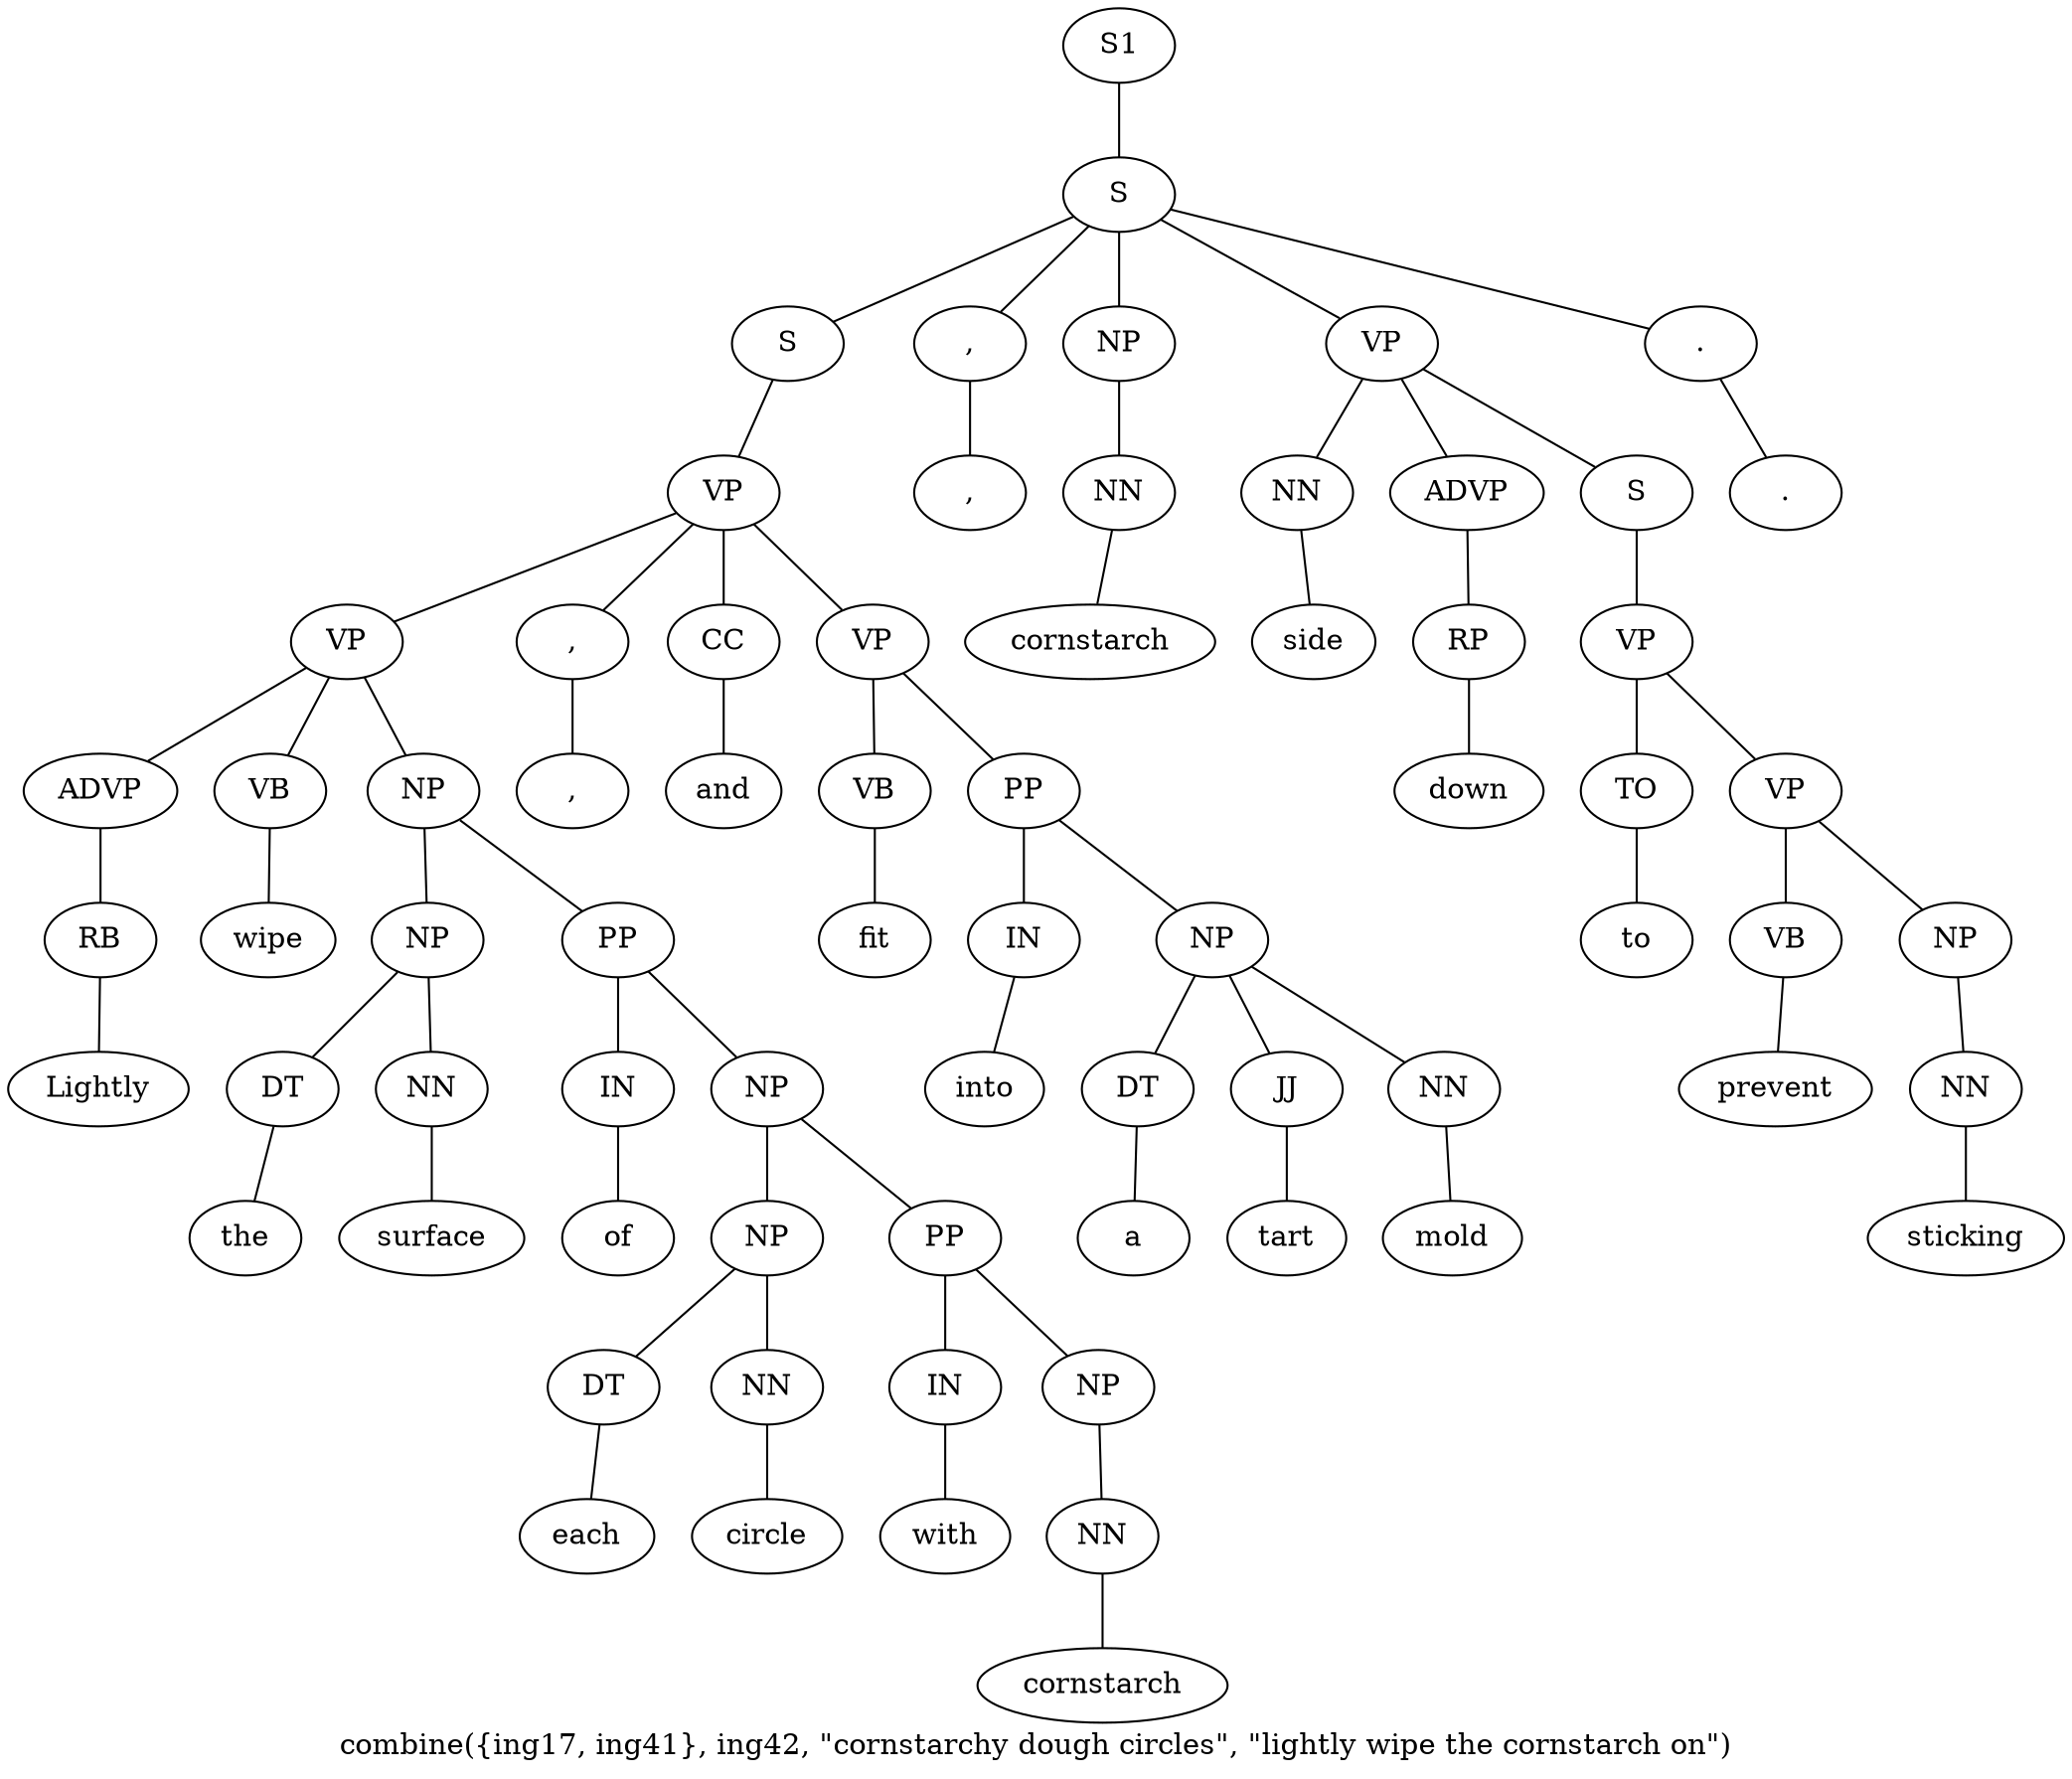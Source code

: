 graph SyntaxGraph {
	label = "combine({ing17, ing41}, ing42, \"cornstarchy dough circles\", \"lightly wipe the cornstarch on\")";
	Node0 [label="S1"];
	Node1 [label="S"];
	Node2 [label="S"];
	Node3 [label="VP"];
	Node4 [label="VP"];
	Node5 [label="ADVP"];
	Node6 [label="RB"];
	Node7 [label="Lightly"];
	Node8 [label="VB"];
	Node9 [label="wipe"];
	Node10 [label="NP"];
	Node11 [label="NP"];
	Node12 [label="DT"];
	Node13 [label="the"];
	Node14 [label="NN"];
	Node15 [label="surface"];
	Node16 [label="PP"];
	Node17 [label="IN"];
	Node18 [label="of"];
	Node19 [label="NP"];
	Node20 [label="NP"];
	Node21 [label="DT"];
	Node22 [label="each"];
	Node23 [label="NN"];
	Node24 [label="circle"];
	Node25 [label="PP"];
	Node26 [label="IN"];
	Node27 [label="with"];
	Node28 [label="NP"];
	Node29 [label="NN"];
	Node30 [label="cornstarch"];
	Node31 [label=","];
	Node32 [label=","];
	Node33 [label="CC"];
	Node34 [label="and"];
	Node35 [label="VP"];
	Node36 [label="VB"];
	Node37 [label="fit"];
	Node38 [label="PP"];
	Node39 [label="IN"];
	Node40 [label="into"];
	Node41 [label="NP"];
	Node42 [label="DT"];
	Node43 [label="a"];
	Node44 [label="JJ"];
	Node45 [label="tart"];
	Node46 [label="NN"];
	Node47 [label="mold"];
	Node48 [label=","];
	Node49 [label=","];
	Node50 [label="NP"];
	Node51 [label="NN"];
	Node52 [label="cornstarch"];
	Node53 [label="VP"];
	Node54 [label="NN"];
	Node55 [label="side"];
	Node56 [label="ADVP"];
	Node57 [label="RP"];
	Node58 [label="down"];
	Node59 [label="S"];
	Node60 [label="VP"];
	Node61 [label="TO"];
	Node62 [label="to"];
	Node63 [label="VP"];
	Node64 [label="VB"];
	Node65 [label="prevent"];
	Node66 [label="NP"];
	Node67 [label="NN"];
	Node68 [label="sticking"];
	Node69 [label="."];
	Node70 [label="."];

	Node0 -- Node1;
	Node1 -- Node2;
	Node1 -- Node48;
	Node1 -- Node50;
	Node1 -- Node53;
	Node1 -- Node69;
	Node2 -- Node3;
	Node3 -- Node4;
	Node3 -- Node31;
	Node3 -- Node33;
	Node3 -- Node35;
	Node4 -- Node5;
	Node4 -- Node8;
	Node4 -- Node10;
	Node5 -- Node6;
	Node6 -- Node7;
	Node8 -- Node9;
	Node10 -- Node11;
	Node10 -- Node16;
	Node11 -- Node12;
	Node11 -- Node14;
	Node12 -- Node13;
	Node14 -- Node15;
	Node16 -- Node17;
	Node16 -- Node19;
	Node17 -- Node18;
	Node19 -- Node20;
	Node19 -- Node25;
	Node20 -- Node21;
	Node20 -- Node23;
	Node21 -- Node22;
	Node23 -- Node24;
	Node25 -- Node26;
	Node25 -- Node28;
	Node26 -- Node27;
	Node28 -- Node29;
	Node29 -- Node30;
	Node31 -- Node32;
	Node33 -- Node34;
	Node35 -- Node36;
	Node35 -- Node38;
	Node36 -- Node37;
	Node38 -- Node39;
	Node38 -- Node41;
	Node39 -- Node40;
	Node41 -- Node42;
	Node41 -- Node44;
	Node41 -- Node46;
	Node42 -- Node43;
	Node44 -- Node45;
	Node46 -- Node47;
	Node48 -- Node49;
	Node50 -- Node51;
	Node51 -- Node52;
	Node53 -- Node54;
	Node53 -- Node56;
	Node53 -- Node59;
	Node54 -- Node55;
	Node56 -- Node57;
	Node57 -- Node58;
	Node59 -- Node60;
	Node60 -- Node61;
	Node60 -- Node63;
	Node61 -- Node62;
	Node63 -- Node64;
	Node63 -- Node66;
	Node64 -- Node65;
	Node66 -- Node67;
	Node67 -- Node68;
	Node69 -- Node70;
}